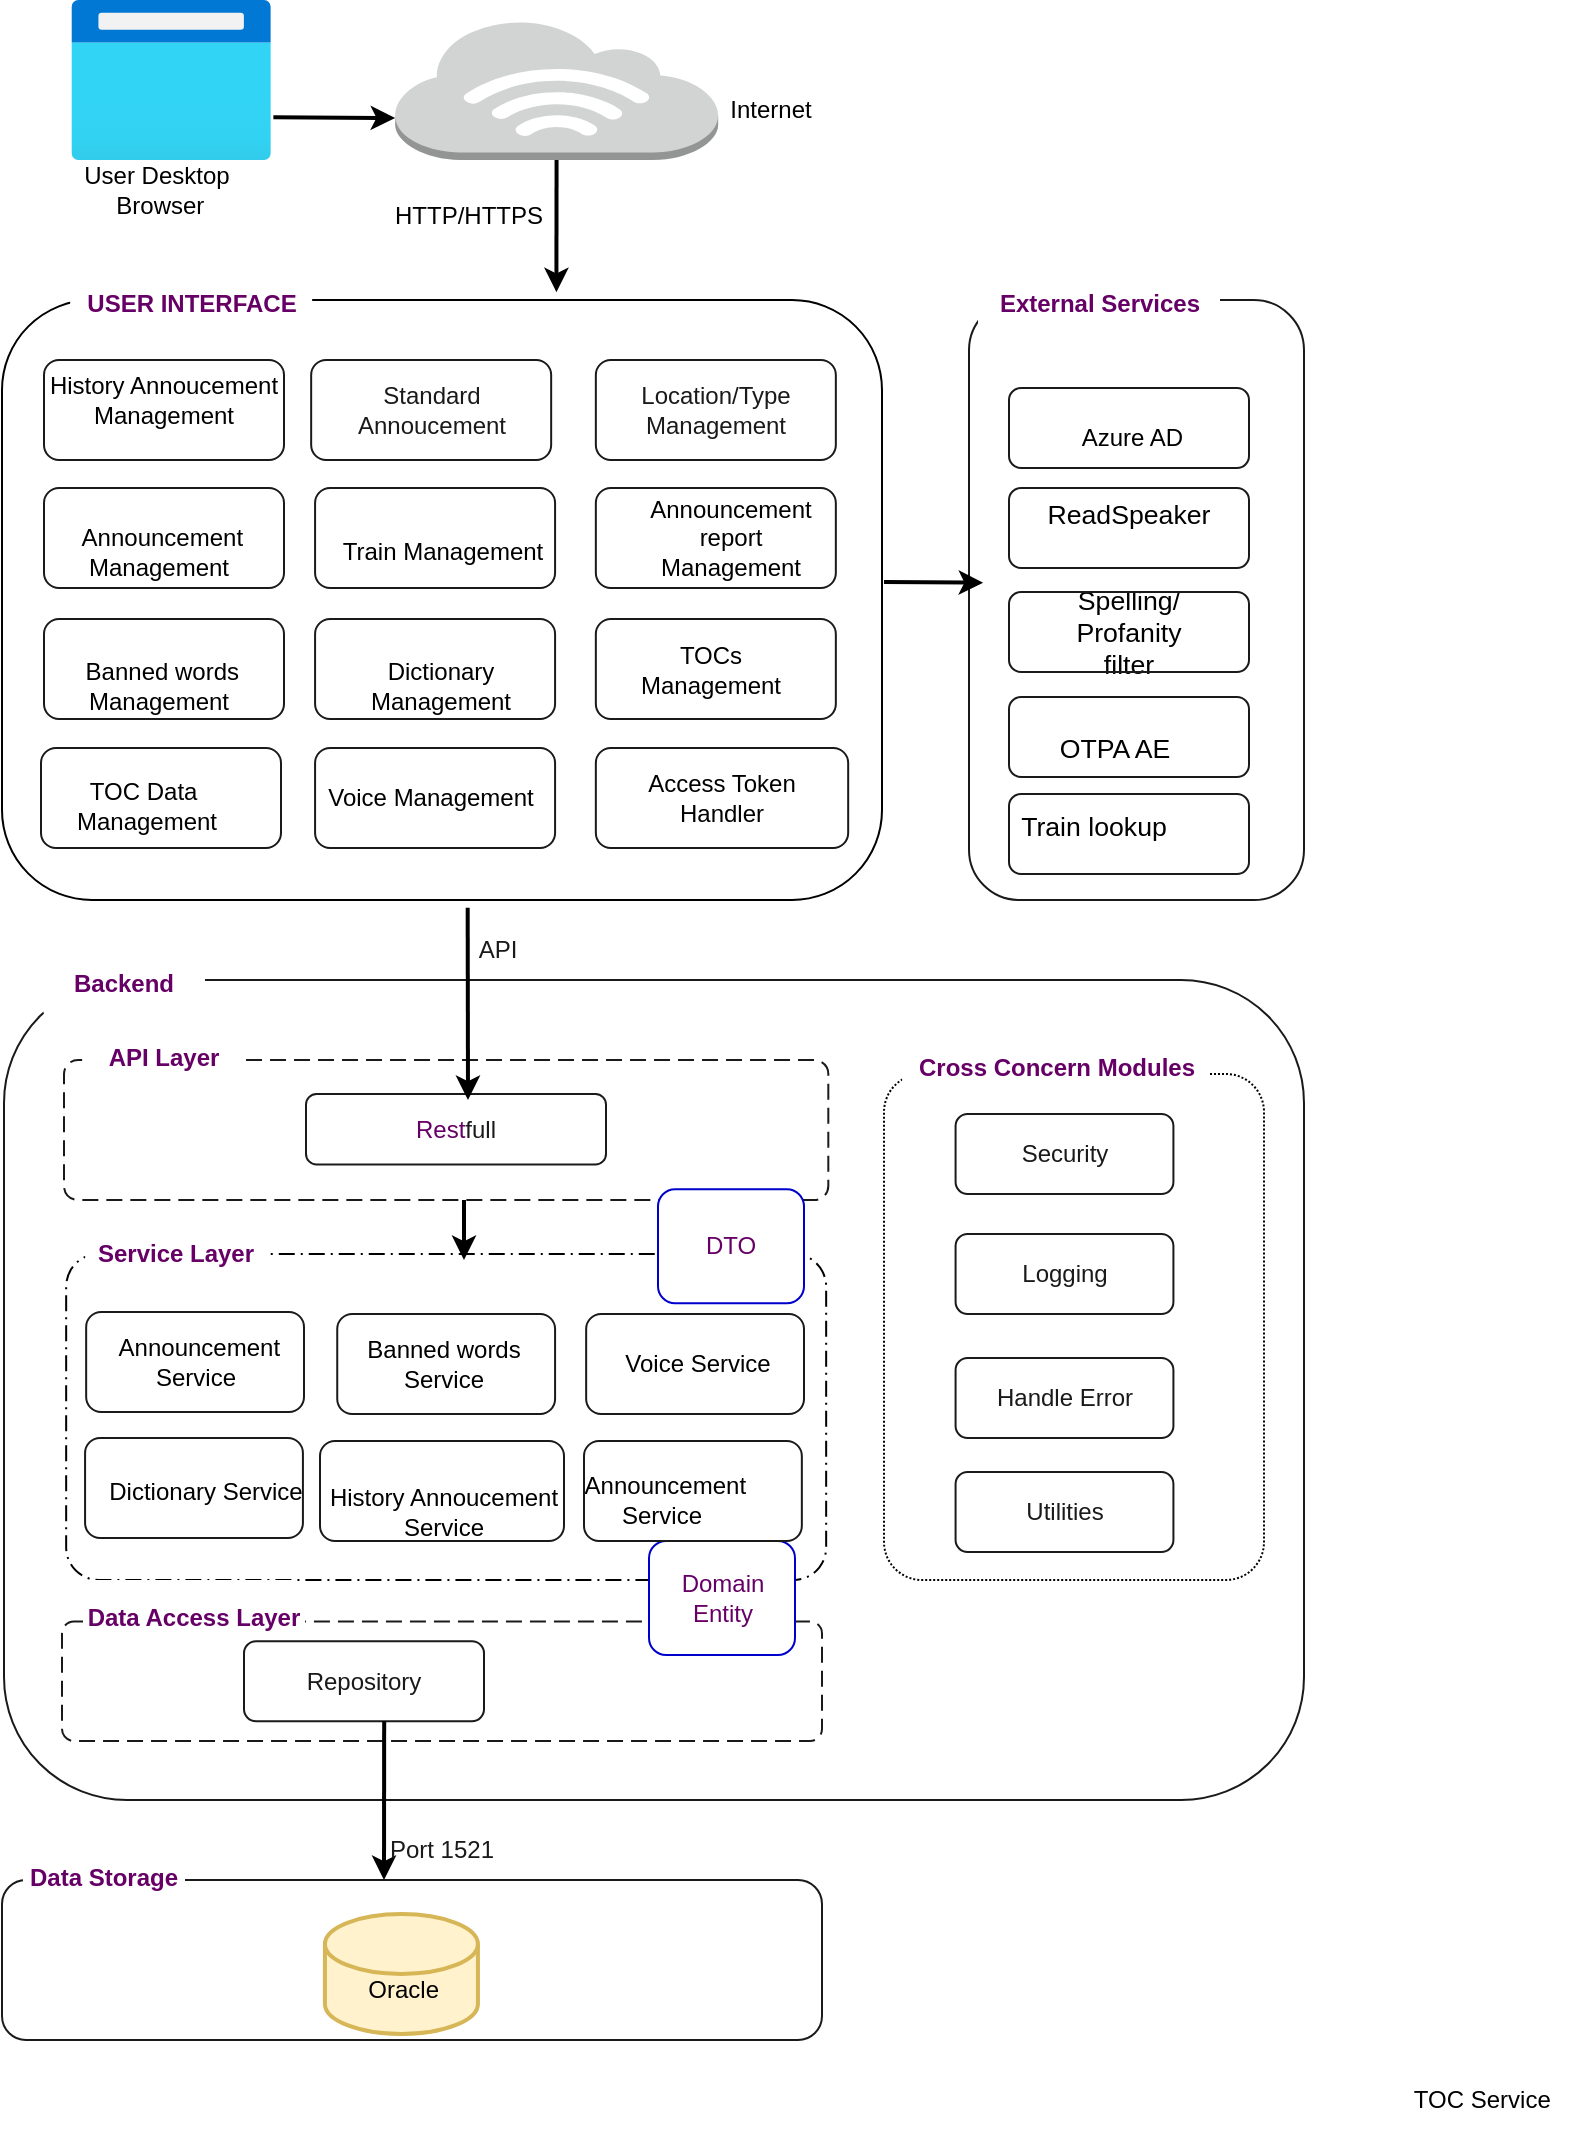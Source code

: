 <mxfile version="20.2.3" type="github"><diagram id="R64Xe-4D89ugxDravUpu" name="Page-1"><mxGraphModel dx="782" dy="468" grid="1" gridSize="10" guides="1" tooltips="1" connect="1" arrows="1" fold="1" page="1" pageScale="1" pageWidth="850" pageHeight="1100" math="0" shadow="0"><root><mxCell id="0"/><mxCell id="1" parent="0"/><mxCell id="blcPtwq0HRkPqj8c_XCj-63" value="" style="rounded=1;whiteSpace=wrap;html=1;fontColor=#1A1A1A;strokeColor=#1A1A1A;strokeWidth=1;fillColor=none;" vertex="1" parent="1"><mxGeometry x="29.0" y="1070" width="410" height="80" as="geometry"/></mxCell><mxCell id="blcPtwq0HRkPqj8c_XCj-61" value="" style="rounded=1;whiteSpace=wrap;html=1;fontColor=#1A1A1A;strokeColor=#1A1A1A;strokeWidth=1;fillColor=none;" vertex="1" parent="1"><mxGeometry x="30" y="620" width="650" height="410" as="geometry"/></mxCell><mxCell id="blcPtwq0HRkPqj8c_XCj-36" value="" style="rounded=1;whiteSpace=wrap;html=1;fontColor=#1A1A1A;strokeColor=#1A1A1A;fillColor=none;" vertex="1" parent="1"><mxGeometry x="246.75" y="414" width="166.5" height="50" as="geometry"/></mxCell><mxCell id="blcPtwq0HRkPqj8c_XCj-17" value="" style="rounded=1;arcSize=10;dashed=1;fillColor=none;gradientColor=none;dashPattern=8 3 1 3;strokeWidth=1;fontColor=#660066;" vertex="1" parent="1"><mxGeometry x="61.08" y="757" width="380" height="163" as="geometry"/></mxCell><mxCell id="blcPtwq0HRkPqj8c_XCj-3" value="" style="rounded=1;whiteSpace=wrap;html=1;" vertex="1" parent="1"><mxGeometry x="29" y="280" width="440" height="300" as="geometry"/></mxCell><mxCell id="9JFHtYomGAW6HpaSPqKZ-14" value="&lt;span lang=&quot;EN-GB&quot;&gt;&amp;nbsp;Announcement Service&lt;/span&gt;" style="text;html=1;strokeColor=none;fillColor=none;align=center;verticalAlign=middle;whiteSpace=wrap;rounded=0;" parent="1" vertex="1"><mxGeometry x="297.08" y="854" width="124" height="52" as="geometry"/></mxCell><mxCell id="Upe7RPbjq_lGZQcst3nU-63" value="&lt;span style=&quot;font-size:10.0pt;font-family:&lt;br/&gt;&amp;quot;Arial&amp;quot;,sans-serif;mso-fareast-font-family:&amp;quot;Times New Roman&amp;quot;;mso-ansi-language:&lt;br/&gt;EN-GB;mso-fareast-language:EN-US;mso-bidi-language:AR-SA&quot; lang=&quot;EN-GB&quot;&gt;ReadSpeaker&lt;/span&gt;" style="text;html=1;strokeColor=none;fillColor=none;align=center;verticalAlign=middle;whiteSpace=wrap;rounded=0;" parent="1" vertex="1"><mxGeometry x="540" y="364" width="105" height="46" as="geometry"/></mxCell><mxCell id="9JFHtYomGAW6HpaSPqKZ-17" value="&lt;span lang=&quot;EN-GB&quot;&gt;&amp;nbsp;TOC Service&lt;/span&gt;" style="text;html=1;strokeColor=none;fillColor=none;align=center;verticalAlign=middle;whiteSpace=wrap;rounded=0;" parent="1" vertex="1"><mxGeometry x="715" y="1155" width="105" height="50" as="geometry"/></mxCell><mxCell id="9JFHtYomGAW6HpaSPqKZ-19" value="&lt;span lang=&quot;EN-GB&quot;&gt;Voice Service&lt;/span&gt;" style="text;html=1;strokeColor=none;fillColor=none;align=center;verticalAlign=middle;whiteSpace=wrap;rounded=0;" parent="1" vertex="1"><mxGeometry x="332.08" y="792" width="90" height="40" as="geometry"/></mxCell><mxCell id="Upe7RPbjq_lGZQcst3nU-17" value="User Desktop&lt;br&gt;&amp;nbsp;Browser" style="text;html=1;strokeColor=none;fillColor=none;align=center;verticalAlign=middle;whiteSpace=wrap;rounded=0;" parent="1" vertex="1"><mxGeometry x="40" y="200" width="132.5" height="50" as="geometry"/></mxCell><mxCell id="Upe7RPbjq_lGZQcst3nU-23" value="&lt;span lang=&quot;EN-GB&quot;&gt;&amp;nbsp;Announcement Management&lt;/span&gt;" style="text;html=1;strokeColor=none;fillColor=none;align=center;verticalAlign=middle;whiteSpace=wrap;rounded=0;" parent="1" vertex="1"><mxGeometry x="45.25" y="381" width="124.5" height="50" as="geometry"/></mxCell><mxCell id="Upe7RPbjq_lGZQcst3nU-29" value="&lt;span lang=&quot;EN-GB&quot;&gt;Announcement report Management&lt;/span&gt;" style="text;html=1;strokeColor=none;fillColor=none;align=center;verticalAlign=middle;whiteSpace=wrap;rounded=0;" parent="1" vertex="1"><mxGeometry x="340.92" y="374" width="105" height="50" as="geometry"/></mxCell><mxCell id="Upe7RPbjq_lGZQcst3nU-31" value="&lt;span lang=&quot;EN-GB&quot;&gt;&amp;nbsp;Banned words Management&lt;/span&gt;" style="text;html=1;strokeColor=none;fillColor=none;align=center;verticalAlign=middle;whiteSpace=wrap;rounded=0;" parent="1" vertex="1"><mxGeometry x="55.0" y="448" width="105" height="50" as="geometry"/></mxCell><mxCell id="Upe7RPbjq_lGZQcst3nU-33" value="&lt;span lang=&quot;EN-GB&quot;&gt;Dictionary Management&lt;/span&gt;" style="text;html=1;strokeColor=none;fillColor=none;align=center;verticalAlign=middle;whiteSpace=wrap;rounded=0;" parent="1" vertex="1"><mxGeometry x="196.0" y="448" width="105" height="50" as="geometry"/></mxCell><mxCell id="Upe7RPbjq_lGZQcst3nU-42" value="&lt;span lang=&quot;EN-GB&quot;&gt;TOCs Management&lt;/span&gt;" style="text;html=1;strokeColor=none;fillColor=none;align=center;verticalAlign=middle;whiteSpace=wrap;rounded=0;" parent="1" vertex="1"><mxGeometry x="331.0" y="439.5" width="105" height="50" as="geometry"/></mxCell><mxCell id="Upe7RPbjq_lGZQcst3nU-44" value="TOC Data&amp;nbsp; Management" style="text;html=1;strokeColor=none;fillColor=none;align=center;verticalAlign=middle;whiteSpace=wrap;rounded=0;" parent="1" vertex="1"><mxGeometry x="48.5" y="504" width="105" height="57" as="geometry"/></mxCell><mxCell id="Upe7RPbjq_lGZQcst3nU-46" value="&lt;span lang=&quot;EN-GB&quot;&gt;Voice Management&lt;/span&gt;" style="text;html=1;strokeColor=none;fillColor=none;align=center;verticalAlign=middle;whiteSpace=wrap;rounded=0;" parent="1" vertex="1"><mxGeometry x="191.08" y="504" width="105" height="50" as="geometry"/></mxCell><mxCell id="Upe7RPbjq_lGZQcst3nU-65" value="&lt;span style=&quot;font-size:10.0pt;font-family:&lt;br/&gt;&amp;quot;Arial&amp;quot;,sans-serif;mso-fareast-font-family:&amp;quot;Times New Roman&amp;quot;;mso-ansi-language:&lt;br/&gt;EN-GB;mso-fareast-language:EN-US;mso-bidi-language:AR-SA&quot; lang=&quot;EN-GB&quot;&gt;Spelling/ Profanity&lt;br/&gt;filter&lt;/span&gt;" style="text;html=1;strokeColor=none;fillColor=none;align=center;verticalAlign=middle;whiteSpace=wrap;rounded=0;" parent="1" vertex="1"><mxGeometry x="540" y="421" width="105" height="50" as="geometry"/></mxCell><mxCell id="Upe7RPbjq_lGZQcst3nU-72" value="&lt;span style=&quot;font-size:10.0pt;font-family:&lt;br/&gt;&amp;quot;Arial&amp;quot;,sans-serif;mso-fareast-font-family:&amp;quot;Times New Roman&amp;quot;;mso-ansi-language:&lt;br/&gt;EN-GB;mso-fareast-language:EN-US;mso-bidi-language:AR-SA&quot; lang=&quot;EN-GB&quot;&gt;OTPA AE&lt;/span&gt;" style="text;html=1;strokeColor=none;fillColor=none;align=center;verticalAlign=middle;whiteSpace=wrap;rounded=0;" parent="1" vertex="1"><mxGeometry x="532.5" y="489.5" width="105" height="29" as="geometry"/></mxCell><mxCell id="Upe7RPbjq_lGZQcst3nU-74" value="&lt;span style=&quot;font-size:10.0pt;font-family:&lt;br/&gt;&amp;quot;Arial&amp;quot;,sans-serif;mso-fareast-font-family:&amp;quot;Times New Roman&amp;quot;;mso-ansi-language:&lt;br/&gt;EN-GB;mso-fareast-language:EN-US;mso-bidi-language:AR-SA&quot; lang=&quot;EN-GB&quot;&gt;Train lookup&lt;/span&gt;" style="text;html=1;strokeColor=none;fillColor=none;align=center;verticalAlign=middle;whiteSpace=wrap;rounded=0;" parent="1" vertex="1"><mxGeometry x="519.58" y="518.5" width="110" height="48.5" as="geometry"/></mxCell><mxCell id="Upe7RPbjq_lGZQcst3nU-77" value="&amp;nbsp;Azure AD" style="text;html=1;strokeColor=none;fillColor=none;align=center;verticalAlign=middle;whiteSpace=wrap;rounded=0;" parent="1" vertex="1"><mxGeometry x="540" y="324" width="105" height="50" as="geometry"/></mxCell><mxCell id="Upe7RPbjq_lGZQcst3nU-79" value="" style="shape=cylinder3;whiteSpace=wrap;html=1;boundedLbl=1;backgroundOutline=1;size=15;strokeWidth=2;fillColor=#fff2cc;strokeColor=#d6b656;" parent="1" vertex="1"><mxGeometry x="190.46" y="1087" width="76.5" height="60" as="geometry"/></mxCell><mxCell id="Upe7RPbjq_lGZQcst3nU-80" value="&lt;br&gt;Oracle&amp;nbsp;" style="text;html=1;strokeColor=none;fillColor=none;align=center;verticalAlign=middle;whiteSpace=wrap;rounded=0;" parent="1" vertex="1"><mxGeometry x="179.46" y="1102" width="105" height="30" as="geometry"/></mxCell><mxCell id="Upe7RPbjq_lGZQcst3nU-88" value="&lt;span lang=&quot;EN-GB&quot;&gt;Train Management&lt;/span&gt;" style="text;html=1;strokeColor=none;fillColor=none;align=center;verticalAlign=middle;whiteSpace=wrap;rounded=0;" parent="1" vertex="1"><mxGeometry x="196.62" y="381" width="105" height="50" as="geometry"/></mxCell><mxCell id="Upe7RPbjq_lGZQcst3nU-91" style="edgeStyle=orthogonalEdgeStyle;rounded=0;orthogonalLoop=1;jettySize=auto;html=1;exitX=0.5;exitY=1;exitDx=0;exitDy=0;fontSize=13;" parent="1" source="Upe7RPbjq_lGZQcst3nU-74" target="Upe7RPbjq_lGZQcst3nU-74" edge="1"><mxGeometry relative="1" as="geometry"/></mxCell><mxCell id="9JFHtYomGAW6HpaSPqKZ-11" value="&lt;span lang=&quot;EN-GB&quot;&gt;Access Token Handler&lt;br&gt;&lt;/span&gt;" style="text;html=1;strokeColor=none;fillColor=none;align=center;verticalAlign=middle;whiteSpace=wrap;rounded=0;" parent="1" vertex="1"><mxGeometry x="329" y="504" width="120" height="50" as="geometry"/></mxCell><mxCell id="9JFHtYomGAW6HpaSPqKZ-15" value="&lt;span lang=&quot;EN-GB&quot;&gt;Banned words Service&lt;/span&gt;" style="text;html=1;strokeColor=none;fillColor=none;align=center;verticalAlign=middle;whiteSpace=wrap;rounded=0;" parent="1" vertex="1"><mxGeometry x="199" y="787" width="102" height="50" as="geometry"/></mxCell><mxCell id="9JFHtYomGAW6HpaSPqKZ-16" value="&lt;span lang=&quot;EN-GB&quot;&gt;Dictionary Service&lt;/span&gt;" style="text;html=1;strokeColor=none;fillColor=none;align=center;verticalAlign=middle;whiteSpace=wrap;rounded=0;" parent="1" vertex="1"><mxGeometry x="69.58" y="854" width="121.5" height="43" as="geometry"/></mxCell><mxCell id="9JFHtYomGAW6HpaSPqKZ-126" value="" style="aspect=fixed;html=1;points=[];align=center;image;fontSize=12;image=img/lib/azure2/general/Browser.svg;fillColor=none;" parent="1" vertex="1"><mxGeometry x="63.58" y="130" width="100" height="80" as="geometry"/></mxCell><mxCell id="9JFHtYomGAW6HpaSPqKZ-128" value="" style="outlineConnect=0;dashed=0;verticalLabelPosition=bottom;verticalAlign=top;align=center;html=1;shape=mxgraph.aws3.internet_3;fillColor=#D2D3D3;gradientColor=none;fontSize=13;" parent="1" vertex="1"><mxGeometry x="225.58" y="140" width="161.5" height="70" as="geometry"/></mxCell><mxCell id="9JFHtYomGAW6HpaSPqKZ-129" value="Internet" style="text;html=1;strokeColor=none;fillColor=none;align=center;verticalAlign=middle;whiteSpace=wrap;rounded=0;" parent="1" vertex="1"><mxGeometry x="347.08" y="160" width="132.5" height="50" as="geometry"/></mxCell><mxCell id="9JFHtYomGAW6HpaSPqKZ-131" value="&lt;span lang=&quot;EN-GB&quot;&gt;&amp;nbsp;Announcement Service&lt;/span&gt;" style="text;html=1;strokeColor=none;fillColor=none;align=center;verticalAlign=middle;whiteSpace=wrap;rounded=0;" parent="1" vertex="1"><mxGeometry x="64" y="790" width="124" height="42" as="geometry"/></mxCell><mxCell id="9JFHtYomGAW6HpaSPqKZ-134" value="HTTP/HTTPS" style="text;html=1;strokeColor=none;fillColor=none;align=center;verticalAlign=middle;whiteSpace=wrap;rounded=0;" parent="1" vertex="1"><mxGeometry x="196.0" y="213" width="132.5" height="50" as="geometry"/></mxCell><mxCell id="9JFHtYomGAW6HpaSPqKZ-140" value="&lt;span lang=&quot;EN-GB&quot;&gt;History Annoucement Service&lt;/span&gt;" style="text;html=1;strokeColor=none;fillColor=none;align=center;verticalAlign=middle;whiteSpace=wrap;rounded=0;" parent="1" vertex="1"><mxGeometry x="188" y="860" width="124" height="52" as="geometry"/></mxCell><mxCell id="9JFHtYomGAW6HpaSPqKZ-147" value="History Annoucement Management" style="text;html=1;strokeColor=none;fillColor=none;align=center;verticalAlign=middle;whiteSpace=wrap;rounded=0;" parent="1" vertex="1"><mxGeometry x="44.58" y="310" width="130" height="40" as="geometry"/></mxCell><mxCell id="blcPtwq0HRkPqj8c_XCj-7" value="" style="rounded=1;arcSize=10;dashed=1;strokeColor=#1A1A1A;fillColor=none;gradientColor=none;dashPattern=8 4;strokeWidth=1;fontColor=#660066;" vertex="1" parent="1"><mxGeometry x="60" y="660" width="382.16" height="70" as="geometry"/></mxCell><mxCell id="blcPtwq0HRkPqj8c_XCj-9" value="Rest&lt;font color=&quot;#1a1a1a&quot;&gt;full&lt;br&gt;&lt;/font&gt;" style="rounded=1;whiteSpace=wrap;html=1;fontColor=#660066;strokeColor=#1A1A1A;fillColor=none;" vertex="1" parent="1"><mxGeometry x="181" y="677" width="150" height="35.25" as="geometry"/></mxCell><mxCell id="blcPtwq0HRkPqj8c_XCj-14" value="&lt;font color=&quot;#660066&quot;&gt;&lt;b&gt;USER INTERFACE&lt;/b&gt;&lt;/font&gt;" style="rounded=1;whiteSpace=wrap;html=1;fontColor=#1A1A1A;strokeColor=#FFFFFF;fillColor=default;" vertex="1" parent="1"><mxGeometry x="63.58" y="263" width="120" height="37" as="geometry"/></mxCell><mxCell id="blcPtwq0HRkPqj8c_XCj-16" value="&lt;font color=&quot;#660066&quot;&gt;&lt;b&gt;API Layer&lt;/b&gt;&lt;/font&gt;" style="rounded=1;whiteSpace=wrap;html=1;fontColor=#1A1A1A;strokeColor=#FFFFFF;fillColor=default;" vertex="1" parent="1"><mxGeometry x="69.58" y="640" width="80" height="37" as="geometry"/></mxCell><mxCell id="blcPtwq0HRkPqj8c_XCj-18" value="&lt;font color=&quot;#660066&quot;&gt;&lt;b&gt;Service Layer&lt;/b&gt;&lt;/font&gt;" style="rounded=1;whiteSpace=wrap;html=1;fontColor=#1A1A1A;strokeColor=#FFFFFF;fillColor=default;" vertex="1" parent="1"><mxGeometry x="71.08" y="740" width="90" height="34" as="geometry"/></mxCell><mxCell id="blcPtwq0HRkPqj8c_XCj-19" value="DTO" style="rounded=1;whiteSpace=wrap;html=1;fontColor=#660066;strokeColor=#0000CC;fillColor=default;" vertex="1" parent="1"><mxGeometry x="357.0" y="724.63" width="73" height="57" as="geometry"/></mxCell><mxCell id="blcPtwq0HRkPqj8c_XCj-20" value="" style="rounded=1;arcSize=10;dashed=1;strokeColor=#1A1A1A;fillColor=none;gradientColor=none;dashPattern=8 4;strokeWidth=1;fontColor=#660066;" vertex="1" parent="1"><mxGeometry x="59" y="940.76" width="380" height="59.75" as="geometry"/></mxCell><mxCell id="blcPtwq0HRkPqj8c_XCj-21" value="&lt;font color=&quot;#660066&quot;&gt;&lt;b&gt;Data Access Layer&lt;/b&gt;&lt;/font&gt;" style="rounded=1;whiteSpace=wrap;html=1;fontColor=#1A1A1A;strokeColor=#FFFFFF;fillColor=default;" vertex="1" parent="1"><mxGeometry x="70" y="920.5" width="110" height="37" as="geometry"/></mxCell><mxCell id="blcPtwq0HRkPqj8c_XCj-22" value="Domain Entity" style="rounded=1;whiteSpace=wrap;html=1;fontColor=#660066;strokeColor=#0000CC;fillColor=default;" vertex="1" parent="1"><mxGeometry x="352.5" y="900.5" width="73" height="57" as="geometry"/></mxCell><mxCell id="blcPtwq0HRkPqj8c_XCj-23" value="&lt;font color=&quot;#1a1a1a&quot;&gt;Repository&lt;/font&gt;" style="rounded=1;whiteSpace=wrap;html=1;fontColor=#660066;strokeColor=#1A1A1A;fillColor=default;" vertex="1" parent="1"><mxGeometry x="150" y="950.63" width="120" height="40" as="geometry"/></mxCell><mxCell id="blcPtwq0HRkPqj8c_XCj-24" value="" style="rounded=1;arcSize=10;dashed=1;fillColor=none;gradientColor=none;dashPattern=1 1;strokeWidth=1;fontColor=#1A1A1A;" vertex="1" parent="1"><mxGeometry x="470" y="667" width="190" height="253" as="geometry"/></mxCell><mxCell id="blcPtwq0HRkPqj8c_XCj-25" value="" style="rounded=1;whiteSpace=wrap;html=1;fontColor=#1A1A1A;strokeColor=#1A1A1A;fillColor=none;" vertex="1" parent="1"><mxGeometry x="50" y="310" width="120" height="50" as="geometry"/></mxCell><mxCell id="blcPtwq0HRkPqj8c_XCj-26" value="Standard Annoucement" style="rounded=1;whiteSpace=wrap;html=1;fontColor=#1A1A1A;strokeColor=#1A1A1A;fillColor=none;" vertex="1" parent="1"><mxGeometry x="183.58" y="310" width="120" height="50" as="geometry"/></mxCell><mxCell id="blcPtwq0HRkPqj8c_XCj-27" value="" style="rounded=1;whiteSpace=wrap;html=1;fontColor=#1A1A1A;strokeColor=#1A1A1A;fillColor=none;" vertex="1" parent="1"><mxGeometry x="325.92" y="374" width="120" height="50" as="geometry"/></mxCell><mxCell id="blcPtwq0HRkPqj8c_XCj-28" value="" style="rounded=1;whiteSpace=wrap;html=1;fontColor=#1A1A1A;strokeColor=#1A1A1A;fillColor=none;" vertex="1" parent="1"><mxGeometry x="50" y="374" width="120" height="50" as="geometry"/></mxCell><mxCell id="blcPtwq0HRkPqj8c_XCj-29" value="" style="rounded=1;whiteSpace=wrap;html=1;fontColor=#1A1A1A;strokeColor=#1A1A1A;fillColor=none;" vertex="1" parent="1"><mxGeometry x="325.92" y="439.5" width="120" height="50" as="geometry"/></mxCell><mxCell id="blcPtwq0HRkPqj8c_XCj-30" value="" style="rounded=1;whiteSpace=wrap;html=1;fontColor=#1A1A1A;strokeColor=#1A1A1A;fillColor=none;" vertex="1" parent="1"><mxGeometry x="185.54" y="374" width="120" height="50" as="geometry"/></mxCell><mxCell id="blcPtwq0HRkPqj8c_XCj-31" value="" style="rounded=1;whiteSpace=wrap;html=1;fontColor=#1A1A1A;strokeColor=#1A1A1A;fillColor=none;" vertex="1" parent="1"><mxGeometry x="50" y="439.5" width="120" height="50" as="geometry"/></mxCell><mxCell id="blcPtwq0HRkPqj8c_XCj-32" value="" style="rounded=1;whiteSpace=wrap;html=1;fontColor=#1A1A1A;strokeColor=#1A1A1A;fillColor=none;" vertex="1" parent="1"><mxGeometry x="185.54" y="504" width="120" height="50" as="geometry"/></mxCell><mxCell id="blcPtwq0HRkPqj8c_XCj-33" value="" style="rounded=1;whiteSpace=wrap;html=1;fontColor=#1A1A1A;strokeColor=#1A1A1A;fillColor=none;" vertex="1" parent="1"><mxGeometry x="185.54" y="439.5" width="120" height="50" as="geometry"/></mxCell><mxCell id="blcPtwq0HRkPqj8c_XCj-34" value="" style="rounded=1;whiteSpace=wrap;html=1;fontColor=#1A1A1A;strokeColor=#1A1A1A;fillColor=none;" vertex="1" parent="1"><mxGeometry x="48.5" y="504" width="120" height="50" as="geometry"/></mxCell><mxCell id="blcPtwq0HRkPqj8c_XCj-37" value="" style="rounded=1;whiteSpace=wrap;html=1;fontColor=#1A1A1A;strokeColor=#1A1A1A;fillColor=none;" vertex="1" parent="1"><mxGeometry x="325.92" y="504" width="126.17" height="50" as="geometry"/></mxCell><mxCell id="blcPtwq0HRkPqj8c_XCj-38" value="" style="rounded=1;whiteSpace=wrap;html=1;fontColor=#1A1A1A;strokeColor=#1A1A1A;fillColor=none;" vertex="1" parent="1"><mxGeometry x="532.5" y="324" width="120" height="40" as="geometry"/></mxCell><mxCell id="blcPtwq0HRkPqj8c_XCj-39" value="" style="rounded=1;whiteSpace=wrap;html=1;fontColor=#1A1A1A;strokeColor=#1A1A1A;fillColor=none;" vertex="1" parent="1"><mxGeometry x="532.5" y="374" width="120" height="40" as="geometry"/></mxCell><mxCell id="blcPtwq0HRkPqj8c_XCj-40" value="" style="rounded=1;whiteSpace=wrap;html=1;fontColor=#1A1A1A;strokeColor=#1A1A1A;fillColor=none;" vertex="1" parent="1"><mxGeometry x="532.5" y="426" width="120" height="40" as="geometry"/></mxCell><mxCell id="blcPtwq0HRkPqj8c_XCj-41" value="" style="rounded=1;whiteSpace=wrap;html=1;fontColor=#1A1A1A;strokeColor=#1A1A1A;fillColor=none;" vertex="1" parent="1"><mxGeometry x="532.5" y="478.5" width="120" height="40" as="geometry"/></mxCell><mxCell id="blcPtwq0HRkPqj8c_XCj-42" value="" style="rounded=1;whiteSpace=wrap;html=1;fontColor=#1A1A1A;strokeColor=#1A1A1A;fillColor=none;" vertex="1" parent="1"><mxGeometry x="532.5" y="527" width="120" height="40" as="geometry"/></mxCell><mxCell id="blcPtwq0HRkPqj8c_XCj-43" value="" style="rounded=1;whiteSpace=wrap;html=1;fontColor=#1A1A1A;strokeColor=#1A1A1A;fillColor=none;" vertex="1" parent="1"><mxGeometry x="512.5" y="280" width="167.5" height="300" as="geometry"/></mxCell><mxCell id="blcPtwq0HRkPqj8c_XCj-44" value="&lt;font color=&quot;#660066&quot;&gt;&lt;b&gt;External Services&lt;/b&gt;&lt;/font&gt;" style="rounded=1;whiteSpace=wrap;html=1;fontColor=#1A1A1A;strokeColor=#FFFFFF;fillColor=default;" vertex="1" parent="1"><mxGeometry x="517.5" y="263" width="120" height="37" as="geometry"/></mxCell><mxCell id="blcPtwq0HRkPqj8c_XCj-49" value="" style="rounded=1;whiteSpace=wrap;html=1;fontColor=#1A1A1A;strokeColor=#1A1A1A;fillColor=none;" vertex="1" parent="1"><mxGeometry x="71.08" y="786" width="108.92" height="50" as="geometry"/></mxCell><mxCell id="blcPtwq0HRkPqj8c_XCj-50" value="" style="rounded=1;whiteSpace=wrap;html=1;fontColor=#1A1A1A;strokeColor=#1A1A1A;fillColor=none;" vertex="1" parent="1"><mxGeometry x="196.62" y="787" width="108.92" height="50" as="geometry"/></mxCell><mxCell id="blcPtwq0HRkPqj8c_XCj-51" value="" style="rounded=1;whiteSpace=wrap;html=1;fontColor=#1A1A1A;strokeColor=#1A1A1A;fillColor=none;" vertex="1" parent="1"><mxGeometry x="321.08" y="787" width="108.92" height="50" as="geometry"/></mxCell><mxCell id="blcPtwq0HRkPqj8c_XCj-52" value="" style="rounded=1;whiteSpace=wrap;html=1;fontColor=#1A1A1A;strokeColor=#1A1A1A;fillColor=none;" vertex="1" parent="1"><mxGeometry x="70.54" y="849" width="108.92" height="50" as="geometry"/></mxCell><mxCell id="blcPtwq0HRkPqj8c_XCj-53" value="" style="rounded=1;whiteSpace=wrap;html=1;fontColor=#1A1A1A;strokeColor=#1A1A1A;fillColor=none;" vertex="1" parent="1"><mxGeometry x="188" y="850.5" width="122" height="50" as="geometry"/></mxCell><mxCell id="blcPtwq0HRkPqj8c_XCj-55" value="" style="rounded=1;whiteSpace=wrap;html=1;fontColor=#1A1A1A;strokeColor=#1A1A1A;fillColor=none;" vertex="1" parent="1"><mxGeometry x="320" y="850.5" width="108.92" height="50" as="geometry"/></mxCell><mxCell id="blcPtwq0HRkPqj8c_XCj-56" value="Security" style="rounded=1;whiteSpace=wrap;html=1;fontColor=#1A1A1A;strokeColor=#1A1A1A;fillColor=none;" vertex="1" parent="1"><mxGeometry x="505.79" y="687" width="108.92" height="40" as="geometry"/></mxCell><mxCell id="blcPtwq0HRkPqj8c_XCj-57" value="Logging" style="rounded=1;whiteSpace=wrap;html=1;fontColor=#1A1A1A;strokeColor=#1A1A1A;fillColor=none;" vertex="1" parent="1"><mxGeometry x="505.79" y="747" width="108.92" height="40" as="geometry"/></mxCell><mxCell id="blcPtwq0HRkPqj8c_XCj-58" value="Handle Error" style="rounded=1;whiteSpace=wrap;html=1;fontColor=#1A1A1A;strokeColor=#1A1A1A;fillColor=none;" vertex="1" parent="1"><mxGeometry x="505.79" y="809" width="108.92" height="40" as="geometry"/></mxCell><mxCell id="blcPtwq0HRkPqj8c_XCj-59" value="Utilities" style="rounded=1;whiteSpace=wrap;html=1;fontColor=#1A1A1A;strokeColor=#1A1A1A;fillColor=none;" vertex="1" parent="1"><mxGeometry x="505.79" y="866" width="108.92" height="40" as="geometry"/></mxCell><mxCell id="blcPtwq0HRkPqj8c_XCj-60" value="&lt;font color=&quot;#660066&quot;&gt;&lt;b&gt;Cross Concern Modules&lt;/b&gt;&lt;/font&gt;" style="rounded=1;whiteSpace=wrap;html=1;fontColor=#1A1A1A;strokeColor=#FFFFFF;fillColor=default;" vertex="1" parent="1"><mxGeometry x="479.58" y="650" width="152.5" height="27" as="geometry"/></mxCell><mxCell id="blcPtwq0HRkPqj8c_XCj-62" value="&lt;font color=&quot;#660066&quot;&gt;&lt;b&gt;Backend&lt;/b&gt;&lt;/font&gt;" style="rounded=1;whiteSpace=wrap;html=1;fontColor=#1A1A1A;strokeColor=#FFFFFF;fillColor=default;" vertex="1" parent="1"><mxGeometry x="50" y="603" width="80" height="37" as="geometry"/></mxCell><mxCell id="blcPtwq0HRkPqj8c_XCj-64" value="&lt;font color=&quot;#660066&quot;&gt;&lt;b&gt;Data Storage&lt;/b&gt;&lt;/font&gt;" style="rounded=1;whiteSpace=wrap;html=1;fontColor=#1A1A1A;strokeColor=#FFFFFF;fillColor=default;" vertex="1" parent="1"><mxGeometry x="40" y="1050" width="80" height="37" as="geometry"/></mxCell><mxCell id="blcPtwq0HRkPqj8c_XCj-72" value="Location/Type Management" style="rounded=1;whiteSpace=wrap;html=1;fontColor=#1A1A1A;strokeColor=#1A1A1A;fillColor=none;" vertex="1" parent="1"><mxGeometry x="325.92" y="310" width="120" height="50" as="geometry"/></mxCell><mxCell id="blcPtwq0HRkPqj8c_XCj-75" value="" style="endArrow=classic;html=1;rounded=0;fontColor=#1A1A1A;entryX=0;entryY=0.7;entryDx=0;entryDy=0;entryPerimeter=0;exitX=1.011;exitY=0.733;exitDx=0;exitDy=0;exitPerimeter=0;strokeWidth=2;" edge="1" parent="1" source="9JFHtYomGAW6HpaSPqKZ-126" target="9JFHtYomGAW6HpaSPqKZ-128"><mxGeometry width="50" height="50" relative="1" as="geometry"><mxPoint x="170" y="189" as="sourcePoint"/><mxPoint x="220" y="170" as="targetPoint"/></mxGeometry></mxCell><mxCell id="blcPtwq0HRkPqj8c_XCj-76" value="" style="endArrow=classic;html=1;rounded=0;fontColor=#1A1A1A;entryX=0.63;entryY=-0.013;entryDx=0;entryDy=0;entryPerimeter=0;strokeWidth=2;" edge="1" parent="1" source="9JFHtYomGAW6HpaSPqKZ-128" target="blcPtwq0HRkPqj8c_XCj-3"><mxGeometry width="50" height="50" relative="1" as="geometry"><mxPoint x="290" y="220" as="sourcePoint"/><mxPoint x="352.5" y="250.36" as="targetPoint"/><Array as="points"/></mxGeometry></mxCell><mxCell id="blcPtwq0HRkPqj8c_XCj-77" value="" style="endArrow=classic;html=1;rounded=0;fontColor=#1A1A1A;entryX=0;entryY=0.7;entryDx=0;entryDy=0;entryPerimeter=0;strokeWidth=2;" edge="1" parent="1"><mxGeometry width="50" height="50" relative="1" as="geometry"><mxPoint x="470" y="421" as="sourcePoint"/><mxPoint x="519.58" y="421.36" as="targetPoint"/></mxGeometry></mxCell><mxCell id="blcPtwq0HRkPqj8c_XCj-79" value="" style="endArrow=classic;html=1;rounded=0;fontColor=#1A1A1A;strokeWidth=2;" edge="1" parent="1"><mxGeometry width="50" height="50" relative="1" as="geometry"><mxPoint x="261.835" y="583.9" as="sourcePoint"/><mxPoint x="262" y="680" as="targetPoint"/><Array as="points"/></mxGeometry></mxCell><mxCell id="blcPtwq0HRkPqj8c_XCj-80" value="" style="endArrow=classic;html=1;rounded=0;fontColor=#1A1A1A;strokeWidth=2;" edge="1" parent="1"><mxGeometry width="50" height="50" relative="1" as="geometry"><mxPoint x="220.085" y="990.63" as="sourcePoint"/><mxPoint x="220" y="1070" as="targetPoint"/><Array as="points"/></mxGeometry></mxCell><mxCell id="blcPtwq0HRkPqj8c_XCj-81" value="Port 1521" style="text;html=1;strokeColor=none;fillColor=none;align=center;verticalAlign=middle;whiteSpace=wrap;rounded=0;fontColor=#1A1A1A;" vertex="1" parent="1"><mxGeometry x="219.12" y="1040" width="60" height="30" as="geometry"/></mxCell><mxCell id="blcPtwq0HRkPqj8c_XCj-82" value="API" style="text;html=1;strokeColor=none;fillColor=none;align=center;verticalAlign=middle;whiteSpace=wrap;rounded=0;fontColor=#1A1A1A;" vertex="1" parent="1"><mxGeometry x="246.75" y="590" width="60" height="30" as="geometry"/></mxCell><mxCell id="blcPtwq0HRkPqj8c_XCj-83" value="" style="endArrow=classic;html=1;rounded=0;fontColor=#1A1A1A;strokeWidth=2;" edge="1" parent="1"><mxGeometry width="50" height="50" relative="1" as="geometry"><mxPoint x="260" y="730" as="sourcePoint"/><mxPoint x="260" y="760" as="targetPoint"/><Array as="points"/></mxGeometry></mxCell></root></mxGraphModel></diagram></mxfile>